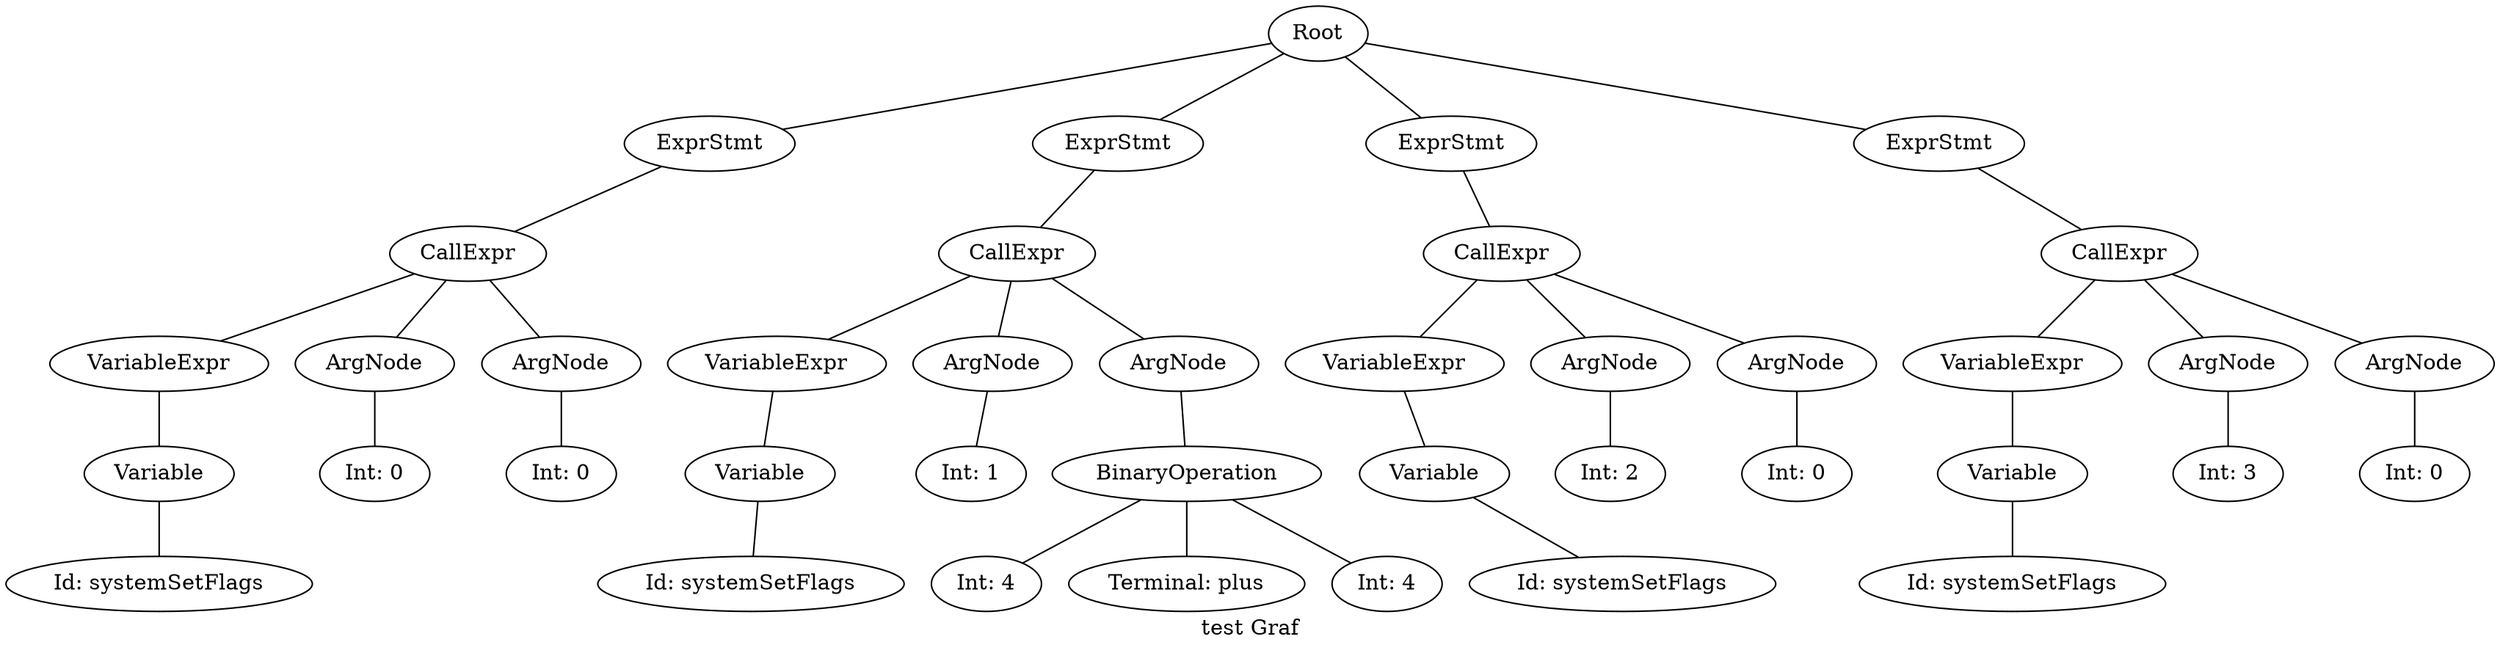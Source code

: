 graph ""
{
#   node [fontsize=10,width=".2", height=".2", margin=0];
#   graph[fontsize=8];
label="test Graf"
n0 ;
n0 [label="Root"] ;
n0 -- n1 ;
n1 [label="ExprStmt"] ;
n0 -- n2 ;
n2 [label="ExprStmt"] ;
n0 -- n3 ;
n3 [label="ExprStmt"] ;
n0 -- n4 ;
n4 [label="ExprStmt"] ;
n4 -- n5 ;
n5 [label="CallExpr"] ;
n5 -- n6 ;
n6 [label="VariableExpr"] ;
n6 -- n7 ;
n7 [label="Variable"] ;
n7 -- n8 ;
n8 [label="Id: systemSetFlags"] ;
n5 -- n9 ;
n9 [label="ArgNode"] ;
n5 -- n10 ;
n10 [label="ArgNode"] ;
n10 -- n11 ;
n11 [label="Int: 0"] ;
n9 -- n12 ;
n12 [label="Int: 3"] ;
n3 -- n13 ;
n13 [label="CallExpr"] ;
n13 -- n14 ;
n14 [label="VariableExpr"] ;
n14 -- n15 ;
n15 [label="Variable"] ;
n15 -- n16 ;
n16 [label="Id: systemSetFlags"] ;
n13 -- n17 ;
n17 [label="ArgNode"] ;
n13 -- n18 ;
n18 [label="ArgNode"] ;
n18 -- n19 ;
n19 [label="Int: 0"] ;
n17 -- n20 ;
n20 [label="Int: 2"] ;
n2 -- n21 ;
n21 [label="CallExpr"] ;
n21 -- n22 ;
n22 [label="VariableExpr"] ;
n22 -- n23 ;
n23 [label="Variable"] ;
n23 -- n24 ;
n24 [label="Id: systemSetFlags"] ;
n21 -- n25 ;
n25 [label="ArgNode"] ;
n21 -- n26 ;
n26 [label="ArgNode"] ;
n26 -- n27 ;
n27 [label="BinaryOperation"] ;
n27 -- n28 ;
n28 [label="Int: 4"] ;
n27 -- n29 ;
n29 [label="Terminal: plus"] ;
n27 -- n30 ;
n30 [label="Int: 4"] ;
n25 -- n31 ;
n31 [label="Int: 1"] ;
n1 -- n32 ;
n32 [label="CallExpr"] ;
n32 -- n33 ;
n33 [label="VariableExpr"] ;
n33 -- n34 ;
n34 [label="Variable"] ;
n34 -- n35 ;
n35 [label="Id: systemSetFlags"] ;
n32 -- n36 ;
n36 [label="ArgNode"] ;
n32 -- n37 ;
n37 [label="ArgNode"] ;
n37 -- n38 ;
n38 [label="Int: 0"] ;
n36 -- n39 ;
n39 [label="Int: 0"] ;
}

